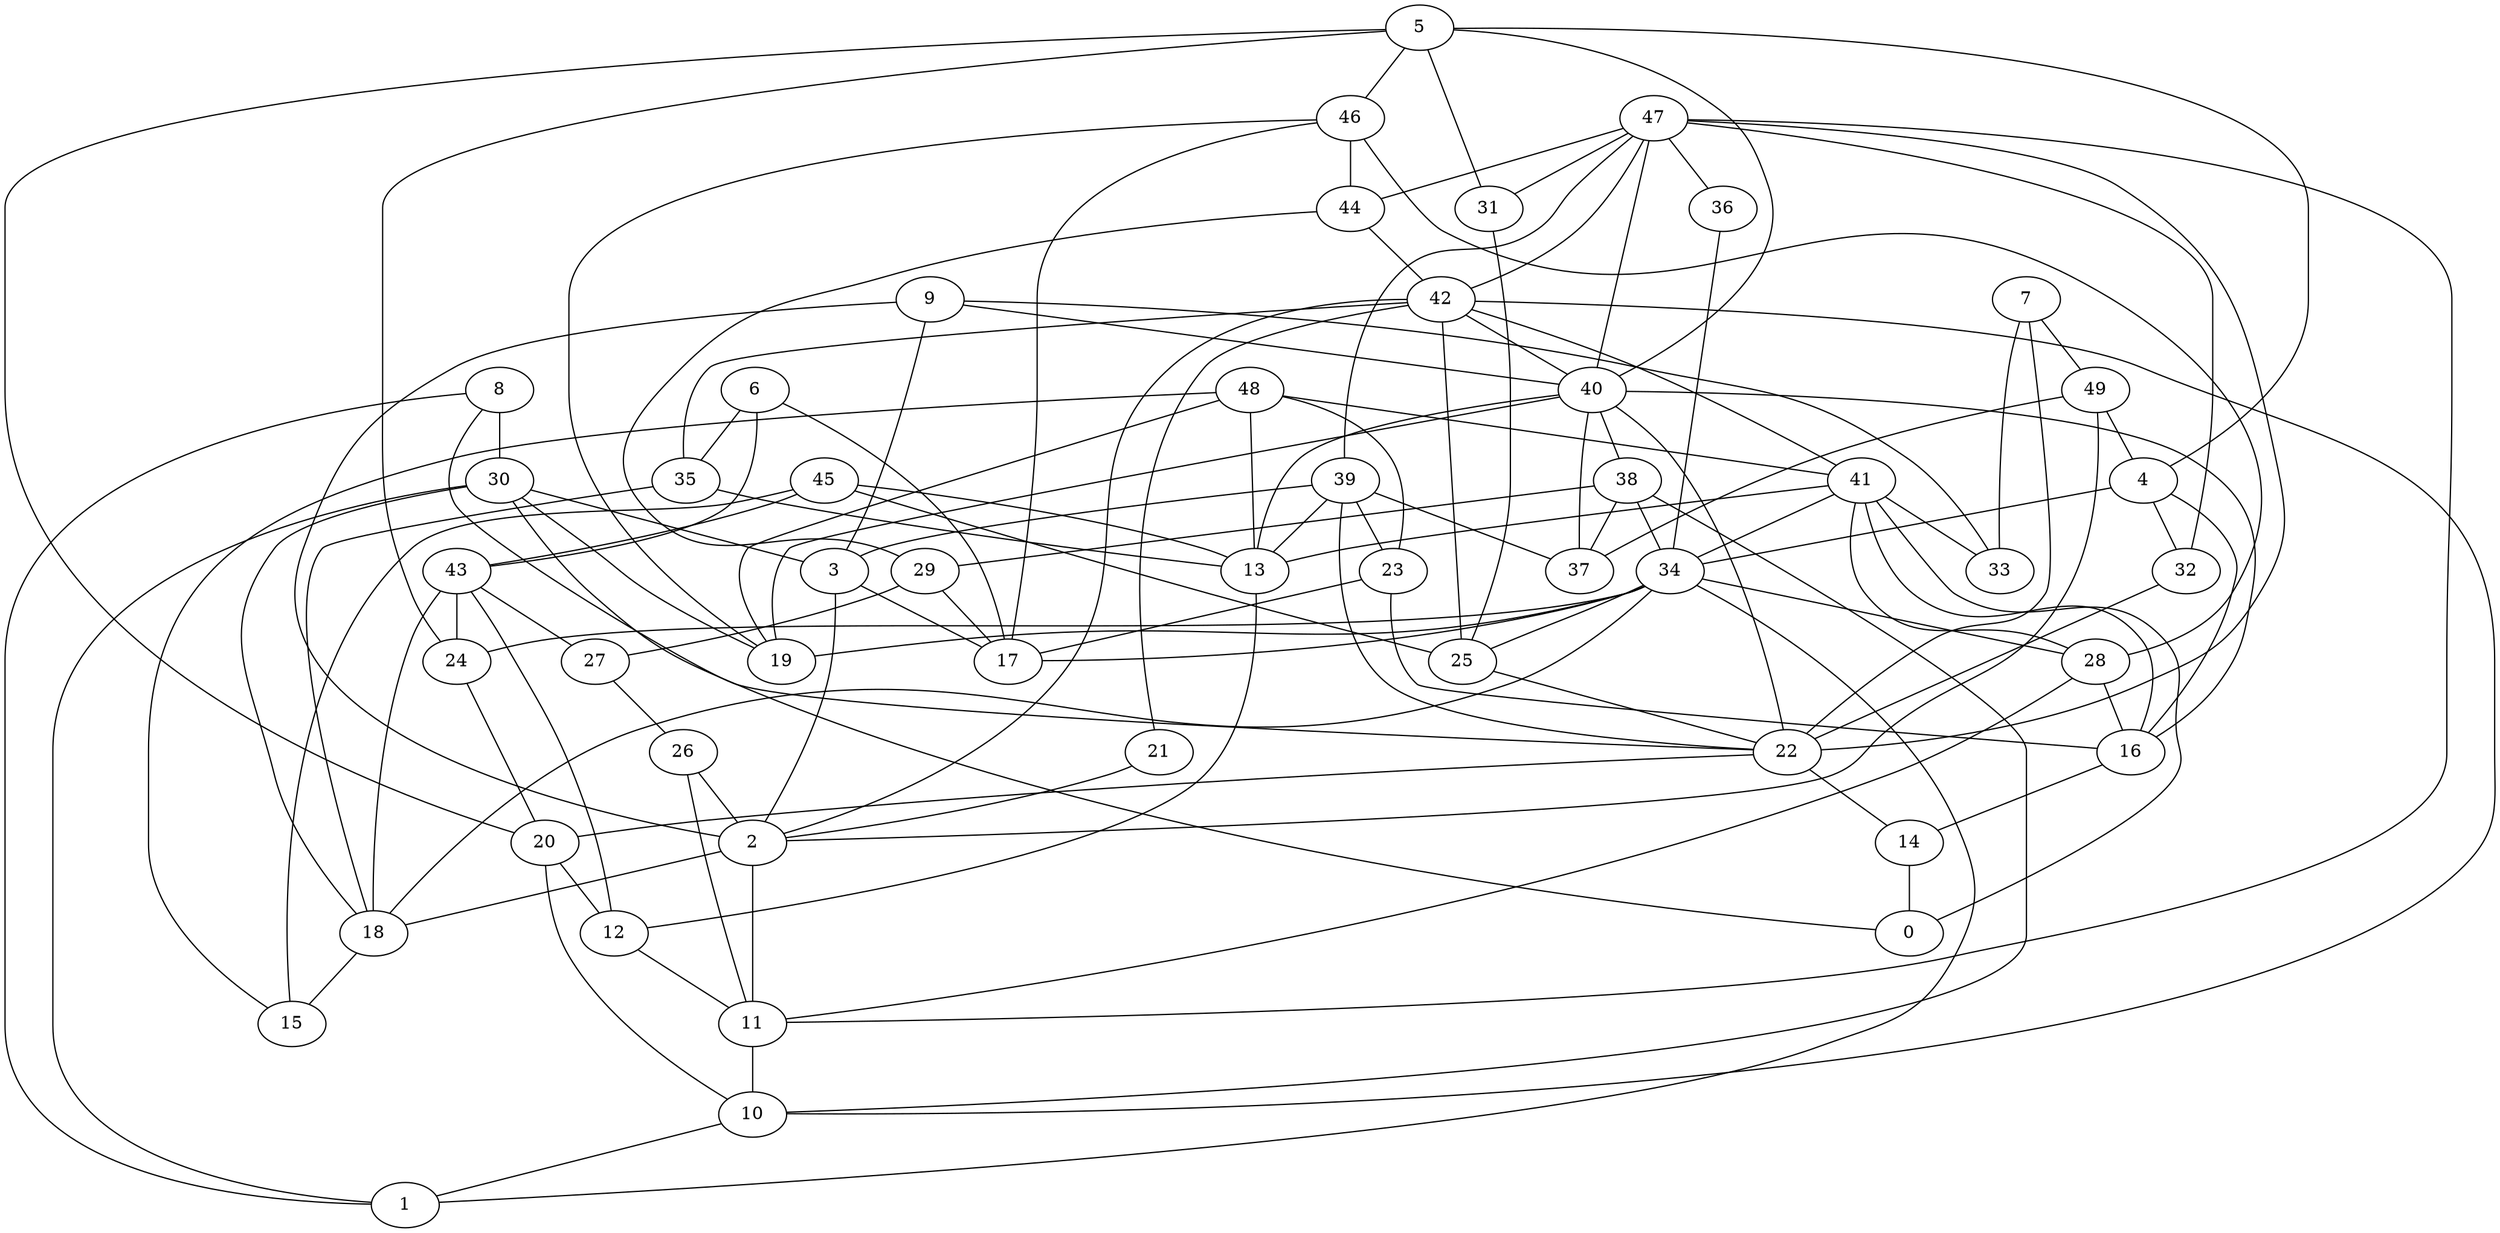 digraph GG_graph {

subgraph G_graph {
edge [color = black]
"8" -> "30" [dir = none]
"46" -> "28" [dir = none]
"23" -> "16" [dir = none]
"5" -> "20" [dir = none]
"48" -> "13" [dir = none]
"26" -> "2" [dir = none]
"4" -> "32" [dir = none]
"20" -> "12" [dir = none]
"31" -> "25" [dir = none]
"42" -> "21" [dir = none]
"42" -> "2" [dir = none]
"49" -> "4" [dir = none]
"49" -> "37" [dir = none]
"9" -> "33" [dir = none]
"22" -> "14" [dir = none]
"2" -> "11" [dir = none]
"2" -> "18" [dir = none]
"39" -> "13" [dir = none]
"40" -> "22" [dir = none]
"40" -> "13" [dir = none]
"40" -> "38" [dir = none]
"29" -> "27" [dir = none]
"29" -> "17" [dir = none]
"41" -> "28" [dir = none]
"41" -> "33" [dir = none]
"41" -> "34" [dir = none]
"7" -> "49" [dir = none]
"35" -> "18" [dir = none]
"38" -> "10" [dir = none]
"38" -> "37" [dir = none]
"38" -> "34" [dir = none]
"34" -> "19" [dir = none]
"34" -> "24" [dir = none]
"34" -> "17" [dir = none]
"34" -> "1" [dir = none]
"34" -> "18" [dir = none]
"34" -> "25" [dir = none]
"16" -> "14" [dir = none]
"47" -> "36" [dir = none]
"47" -> "22" [dir = none]
"43" -> "18" [dir = none]
"6" -> "43" [dir = none]
"30" -> "0" [dir = none]
"30" -> "3" [dir = none]
"30" -> "18" [dir = none]
"45" -> "15" [dir = none]
"45" -> "25" [dir = none]
"44" -> "42" [dir = none]
"12" -> "11" [dir = none]
"10" -> "1" [dir = none]
"23" -> "17" [dir = none]
"39" -> "23" [dir = none]
"42" -> "10" [dir = none]
"39" -> "3" [dir = none]
"18" -> "15" [dir = none]
"20" -> "10" [dir = none]
"42" -> "25" [dir = none]
"4" -> "16" [dir = none]
"5" -> "40" [dir = none]
"14" -> "0" [dir = none]
"34" -> "28" [dir = none]
"47" -> "44" [dir = none]
"36" -> "34" [dir = none]
"46" -> "44" [dir = none]
"45" -> "43" [dir = none]
"47" -> "11" [dir = none]
"47" -> "39" [dir = none]
"41" -> "13" [dir = none]
"22" -> "20" [dir = none]
"24" -> "20" [dir = none]
"40" -> "19" [dir = none]
"40" -> "37" [dir = none]
"5" -> "46" [dir = none]
"32" -> "22" [dir = none]
"43" -> "27" [dir = none]
"39" -> "22" [dir = none]
"9" -> "3" [dir = none]
"43" -> "12" [dir = none]
"41" -> "0" [dir = none]
"49" -> "2" [dir = none]
"42" -> "40" [dir = none]
"45" -> "13" [dir = none]
"35" -> "13" [dir = none]
"28" -> "16" [dir = none]
"41" -> "16" [dir = none]
"27" -> "26" [dir = none]
"39" -> "37" [dir = none]
"8" -> "22" [dir = none]
"3" -> "2" [dir = none]
"46" -> "19" [dir = none]
"40" -> "16" [dir = none]
"47" -> "31" [dir = none]
"13" -> "12" [dir = none]
"48" -> "41" [dir = none]
"7" -> "33" [dir = none]
"6" -> "35" [dir = none]
"5" -> "4" [dir = none]
"42" -> "41" [dir = none]
"44" -> "29" [dir = none]
"11" -> "10" [dir = none]
"21" -> "2" [dir = none]
"30" -> "19" [dir = none]
"6" -> "17" [dir = none]
"47" -> "40" [dir = none]
"47" -> "32" [dir = none]
"42" -> "35" [dir = none]
"47" -> "42" [dir = none]
"5" -> "31" [dir = none]
"4" -> "34" [dir = none]
"26" -> "11" [dir = none]
"48" -> "23" [dir = none]
"7" -> "22" [dir = none]
"28" -> "11" [dir = none]
"48" -> "19" [dir = none]
"8" -> "1" [dir = none]
"9" -> "2" [dir = none]
"30" -> "1" [dir = none]
"3" -> "17" [dir = none]
"38" -> "29" [dir = none]
"43" -> "24" [dir = none]
"5" -> "24" [dir = none]
"48" -> "15" [dir = none]
"9" -> "40" [dir = none]
"46" -> "17" [dir = none]
"25" -> "22" [dir = none]
}

}
